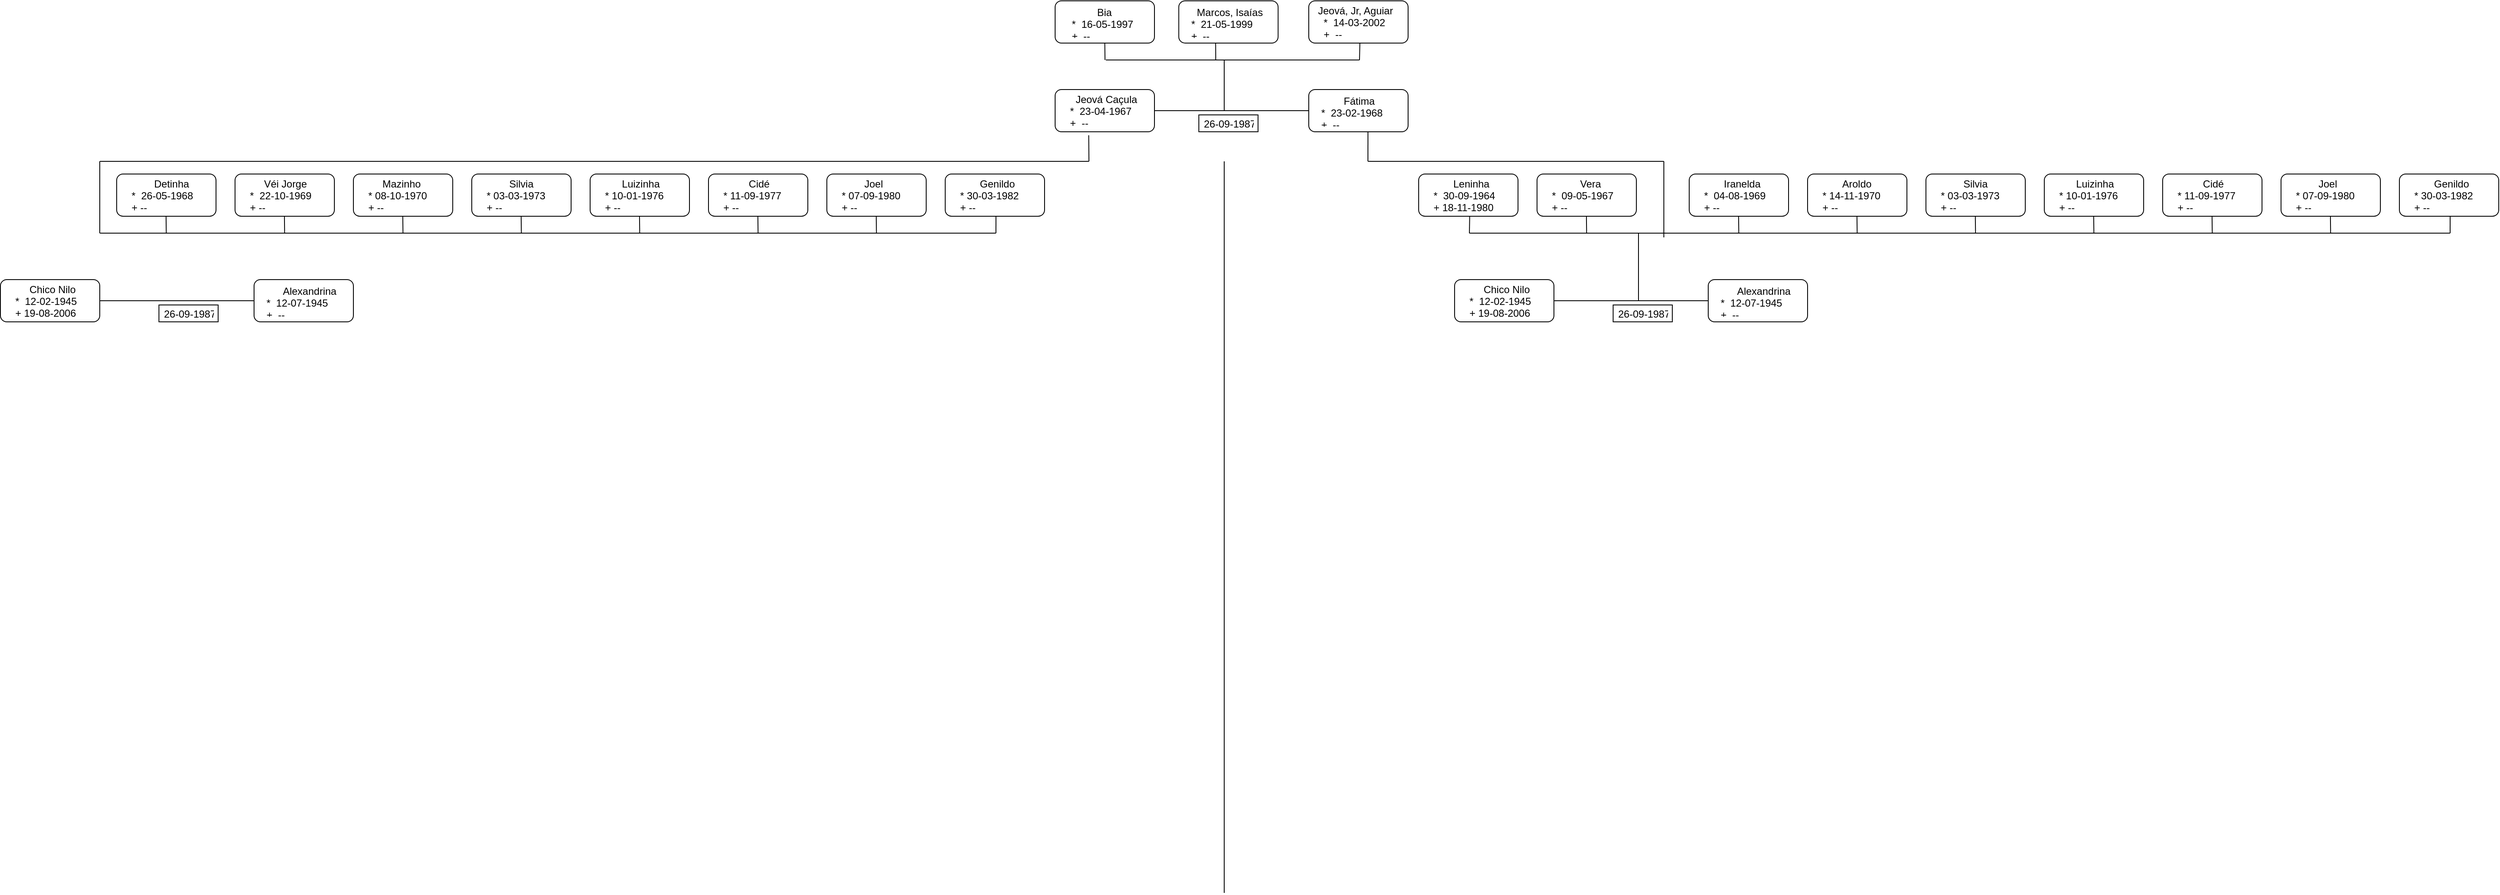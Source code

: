 <mxfile>
    <diagram id="dwh6Nt9CRi5pj_zk__ob" name="Página-1">
        <mxGraphModel dx="2546" dy="599" grid="1" gridSize="10" guides="1" tooltips="1" connect="1" arrows="1" fold="1" page="1" pageScale="1" pageWidth="850" pageHeight="1100" math="0" shadow="0">
            <root>
                <mxCell id="0"/>
                <mxCell id="1" parent="0"/>
                <mxCell id="18" value="" style="rounded=1;whiteSpace=wrap;html=1;" vertex="1" parent="1">
                    <mxGeometry x="386.25" y="50" width="117.5" height="50" as="geometry"/>
                </mxCell>
                <mxCell id="19" value="  Marcos, Isaías   - Marcos Isaías Tomas Aguiar&#10;*  21-05-1999       - realejo, crateús, ce&#10;+  --" style="text;strokeColor=none;fillColor=none;align=left;verticalAlign=middle;spacingLeft=4;spacingRight=4;overflow=hidden;points=[[0,0.5],[1,0.5]];portConstraint=eastwest;rotatable=0;" vertex="1" parent="1">
                    <mxGeometry x="395" y="55" width="100" height="40" as="geometry"/>
                </mxCell>
                <mxCell id="22" value="" style="rounded=1;whiteSpace=wrap;html=1;" vertex="1" parent="1">
                    <mxGeometry x="240" y="155" width="117.5" height="50" as="geometry"/>
                </mxCell>
                <mxCell id="23" value="    Jeová Caçula     - Jeová Caçula de Aguiar Júnior&#10;  *  23-04-1967       - nova olinda, crateús, &#10;  +  --" style="text;strokeColor=none;fillColor=none;align=left;verticalAlign=middle;spacingLeft=4;spacingRight=4;overflow=hidden;points=[[0,0.5],[1,0.5]];portConstraint=eastwest;rotatable=0;" vertex="1" parent="1">
                    <mxGeometry x="245" y="155" width="107.5" height="50" as="geometry"/>
                </mxCell>
                <mxCell id="24" value="" style="rounded=1;whiteSpace=wrap;html=1;" vertex="1" parent="1">
                    <mxGeometry x="540" y="155" width="117.5" height="50" as="geometry"/>
                </mxCell>
                <mxCell id="25" value="        Fátima          - Maria de Fátima Tomaz Aguiar&#10;*  23-02-1968       - melancia, coreaú, ce&#10;+  --" style="text;strokeColor=none;fillColor=none;align=left;verticalAlign=middle;spacingLeft=4;spacingRight=4;overflow=hidden;points=[[0,0.5],[1,0.5]];portConstraint=eastwest;rotatable=0;" vertex="1" parent="1">
                    <mxGeometry x="548.75" y="160" width="100" height="40" as="geometry"/>
                </mxCell>
                <mxCell id="27" value="" style="rounded=1;whiteSpace=wrap;html=1;" vertex="1" parent="1">
                    <mxGeometry x="712.5" y="380" width="117.5" height="50" as="geometry"/>
                </mxCell>
                <mxCell id="28" value="       Chico Nilo       - Francisco José Domingos&#10;  *  12-02-1945&#10;  + 19-08-2006" style="text;strokeColor=none;fillColor=none;align=left;verticalAlign=middle;spacingLeft=4;spacingRight=4;overflow=hidden;points=[[0,0.5],[1,0.5]];portConstraint=eastwest;rotatable=0;" vertex="1" parent="1">
                    <mxGeometry x="717.5" y="380" width="107.5" height="50" as="geometry"/>
                </mxCell>
                <mxCell id="29" value="" style="rounded=1;whiteSpace=wrap;html=1;" vertex="1" parent="1">
                    <mxGeometry x="1012.5" y="380" width="117.5" height="50" as="geometry"/>
                </mxCell>
                <mxCell id="30" value="      Alexandrina   - Alexandrina Tomaz Domingos&#10;*  12-07-1945&#10;+  --" style="text;strokeColor=none;fillColor=none;align=left;verticalAlign=middle;spacingLeft=4;spacingRight=4;overflow=hidden;points=[[0,0.5],[1,0.5]];portConstraint=eastwest;rotatable=0;" vertex="1" parent="1">
                    <mxGeometry x="1021.25" y="385" width="100" height="40" as="geometry"/>
                </mxCell>
                <mxCell id="31" value="" style="endArrow=none;html=1;" edge="1" parent="1">
                    <mxGeometry width="50" height="50" relative="1" as="geometry">
                        <mxPoint x="440" y="1106" as="sourcePoint"/>
                        <mxPoint x="440" y="240" as="targetPoint"/>
                    </mxGeometry>
                </mxCell>
                <mxCell id="32" value="" style="rounded=1;whiteSpace=wrap;html=1;" vertex="1" parent="1">
                    <mxGeometry x="670" y="255" width="117.5" height="50" as="geometry"/>
                </mxCell>
                <mxCell id="33" value="         Leninha         - Maria Lúcia TomazDomingos&#10;  *  30-09-1964       -  melancia, coreaú, ce&#10;  + 18-11-1980" style="text;strokeColor=none;fillColor=none;align=left;verticalAlign=middle;spacingLeft=4;spacingRight=4;overflow=hidden;points=[[0,0.5],[1,0.5]];portConstraint=eastwest;rotatable=0;" vertex="1" parent="1">
                    <mxGeometry x="675" y="255" width="107.5" height="50" as="geometry"/>
                </mxCell>
                <mxCell id="34" value="" style="rounded=1;whiteSpace=wrap;html=1;" vertex="1" parent="1">
                    <mxGeometry x="810" y="255" width="117.5" height="50" as="geometry"/>
                </mxCell>
                <mxCell id="35" value="            Vera           - Vera Lúcia Tomaz de Araújo&#10;  *  09-05-1967       - melancia, coreaú, ce&#10;  + --" style="text;strokeColor=none;fillColor=none;align=left;verticalAlign=middle;spacingLeft=4;spacingRight=4;overflow=hidden;points=[[0,0.5],[1,0.5]];portConstraint=eastwest;rotatable=0;" vertex="1" parent="1">
                    <mxGeometry x="815" y="255" width="107.5" height="50" as="geometry"/>
                </mxCell>
                <mxCell id="36" value="" style="rounded=1;whiteSpace=wrap;html=1;" vertex="1" parent="1">
                    <mxGeometry x="990" y="255" width="117.5" height="50" as="geometry"/>
                </mxCell>
                <mxCell id="37" value="         Iranelda         - Iranelda Maria TomazDomingos&#10;  *  04-08-1969       - melancia, coreaú, ce&#10;  + --" style="text;strokeColor=none;fillColor=none;align=left;verticalAlign=middle;spacingLeft=4;spacingRight=4;overflow=hidden;points=[[0,0.5],[1,0.5]];portConstraint=eastwest;rotatable=0;" vertex="1" parent="1">
                    <mxGeometry x="995" y="255" width="107.5" height="50" as="geometry"/>
                </mxCell>
                <mxCell id="38" value="" style="rounded=1;whiteSpace=wrap;html=1;" vertex="1" parent="1">
                    <mxGeometry x="1130" y="255" width="117.5" height="50" as="geometry"/>
                </mxCell>
                <mxCell id="39" value="         Aroldo            - José Aroldo Tomaz Domingos&#10;  * 14-11-1970         - melancia, coreaú, ce&#10;  + --" style="text;strokeColor=none;fillColor=none;align=left;verticalAlign=middle;spacingLeft=4;spacingRight=4;overflow=hidden;points=[[0,0.5],[1,0.5]];portConstraint=eastwest;rotatable=0;" vertex="1" parent="1">
                    <mxGeometry x="1135" y="255" width="107.5" height="50" as="geometry"/>
                </mxCell>
                <mxCell id="40" value="" style="rounded=1;whiteSpace=wrap;html=1;" vertex="1" parent="1">
                    <mxGeometry x="1270" y="255" width="117.5" height="50" as="geometry"/>
                </mxCell>
                <mxCell id="41" value="          Silvia            - Antonia Silvia Helena Tomaz Soares&#10;  * 03-03-1973        - melancia, coreaú, ce&#10;  + --" style="text;strokeColor=none;fillColor=none;align=left;verticalAlign=middle;spacingLeft=4;spacingRight=4;overflow=hidden;points=[[0,0.5],[1,0.5]];portConstraint=eastwest;rotatable=0;" vertex="1" parent="1">
                    <mxGeometry x="1275" y="255" width="107.5" height="50" as="geometry"/>
                </mxCell>
                <mxCell id="42" value="" style="rounded=1;whiteSpace=wrap;html=1;" vertex="1" parent="1">
                    <mxGeometry x="1410" y="255" width="117.5" height="50" as="geometry"/>
                </mxCell>
                <mxCell id="43" value="        Luizinha         - Luiza Maria Tomaz Domingos&#10;  * 10-01-1976        - melancia, coreaú, ce&#10;  + --" style="text;strokeColor=none;fillColor=none;align=left;verticalAlign=middle;spacingLeft=4;spacingRight=4;overflow=hidden;points=[[0,0.5],[1,0.5]];portConstraint=eastwest;rotatable=0;" vertex="1" parent="1">
                    <mxGeometry x="1415" y="255" width="107.5" height="50" as="geometry"/>
                </mxCell>
                <mxCell id="44" value="" style="rounded=1;whiteSpace=wrap;html=1;" vertex="1" parent="1">
                    <mxGeometry x="1550" y="255" width="117.5" height="50" as="geometry"/>
                </mxCell>
                <mxCell id="45" value="           Cidé             - Francisco Franscidé Tomaz Domingos&#10;  * 11-09-1977         - nova olinda, coreaú, ce&#10;  + --" style="text;strokeColor=none;fillColor=none;align=left;verticalAlign=middle;spacingLeft=4;spacingRight=4;overflow=hidden;points=[[0,0.5],[1,0.5]];portConstraint=eastwest;rotatable=0;" vertex="1" parent="1">
                    <mxGeometry x="1555" y="255" width="107.5" height="50" as="geometry"/>
                </mxCell>
                <mxCell id="46" value="" style="rounded=1;whiteSpace=wrap;html=1;" vertex="1" parent="1">
                    <mxGeometry x="1690" y="255" width="117.5" height="50" as="geometry"/>
                </mxCell>
                <mxCell id="47" value="          Joel              - Franscisco Joel Tomaz Domingos&#10;  * 07-09-1980         - nova olinda, coreaú, ce&#10;  + --" style="text;strokeColor=none;fillColor=none;align=left;verticalAlign=middle;spacingLeft=4;spacingRight=4;overflow=hidden;points=[[0,0.5],[1,0.5]];portConstraint=eastwest;rotatable=0;" vertex="1" parent="1">
                    <mxGeometry x="1695" y="255" width="107.5" height="50" as="geometry"/>
                </mxCell>
                <mxCell id="48" value="" style="rounded=1;whiteSpace=wrap;html=1;" vertex="1" parent="1">
                    <mxGeometry x="1830" y="255" width="117.5" height="50" as="geometry"/>
                </mxCell>
                <mxCell id="49" value="         Genildo          - Antonio Genildo Tomaz Domingos&#10;  * 30-03-1982         - nova olinda, coreaú, ce&#10;  + --" style="text;strokeColor=none;fillColor=none;align=left;verticalAlign=middle;spacingLeft=4;spacingRight=4;overflow=hidden;points=[[0,0.5],[1,0.5]];portConstraint=eastwest;rotatable=0;" vertex="1" parent="1">
                    <mxGeometry x="1835" y="255" width="107.5" height="50" as="geometry"/>
                </mxCell>
                <mxCell id="50" value="" style="endArrow=none;html=1;entryX=0;entryY=0.5;entryDx=0;entryDy=0;exitX=1;exitY=0.5;exitDx=0;exitDy=0;" edge="1" parent="1" source="22" target="24">
                    <mxGeometry width="50" height="50" relative="1" as="geometry">
                        <mxPoint x="380" y="260" as="sourcePoint"/>
                        <mxPoint x="430" y="210" as="targetPoint"/>
                    </mxGeometry>
                </mxCell>
                <mxCell id="51" value="" style="endArrow=none;html=1;entryX=0.371;entryY=1.002;entryDx=0;entryDy=0;entryPerimeter=0;" edge="1" parent="1" target="18">
                    <mxGeometry width="50" height="50" relative="1" as="geometry">
                        <mxPoint x="430" y="120" as="sourcePoint"/>
                        <mxPoint x="441" y="100" as="targetPoint"/>
                    </mxGeometry>
                </mxCell>
                <mxCell id="54" value="" style="endArrow=none;html=1;" edge="1" parent="1">
                    <mxGeometry width="50" height="50" relative="1" as="geometry">
                        <mxPoint x="300" y="120" as="sourcePoint"/>
                        <mxPoint x="600" y="120" as="targetPoint"/>
                    </mxGeometry>
                </mxCell>
                <mxCell id="55" value="" style="endArrow=none;html=1;" edge="1" parent="1">
                    <mxGeometry width="50" height="50" relative="1" as="geometry">
                        <mxPoint x="440" y="180" as="sourcePoint"/>
                        <mxPoint x="440" y="120" as="targetPoint"/>
                    </mxGeometry>
                </mxCell>
                <mxCell id="56" value="" style="endArrow=none;html=1;exitX=1;exitY=0.5;exitDx=0;exitDy=0;entryX=0;entryY=0.5;entryDx=0;entryDy=0;" edge="1" parent="1" source="27" target="29">
                    <mxGeometry width="50" height="50" relative="1" as="geometry">
                        <mxPoint x="990" y="395" as="sourcePoint"/>
                        <mxPoint x="1010" y="400" as="targetPoint"/>
                    </mxGeometry>
                </mxCell>
                <mxCell id="57" value="" style="endArrow=none;html=1;entryX=0.515;entryY=1;entryDx=0;entryDy=0;entryPerimeter=0;" edge="1" parent="1" target="33">
                    <mxGeometry width="50" height="50" relative="1" as="geometry">
                        <mxPoint x="730" y="325" as="sourcePoint"/>
                        <mxPoint x="728.41" y="305" as="targetPoint"/>
                    </mxGeometry>
                </mxCell>
                <mxCell id="58" value="" style="endArrow=none;html=1;entryX=0.5;entryY=1;entryDx=0;entryDy=0;" edge="1" parent="1">
                    <mxGeometry width="50" height="50" relative="1" as="geometry">
                        <mxPoint x="868.66" y="325" as="sourcePoint"/>
                        <mxPoint x="868.41" y="305" as="targetPoint"/>
                    </mxGeometry>
                </mxCell>
                <mxCell id="59" value="" style="endArrow=none;html=1;entryX=0.5;entryY=1;entryDx=0;entryDy=0;" edge="1" parent="1">
                    <mxGeometry width="50" height="50" relative="1" as="geometry">
                        <mxPoint x="1048.66" y="325" as="sourcePoint"/>
                        <mxPoint x="1048.41" y="305" as="targetPoint"/>
                    </mxGeometry>
                </mxCell>
                <mxCell id="60" value="" style="endArrow=none;html=1;entryX=0.5;entryY=1;entryDx=0;entryDy=0;" edge="1" parent="1">
                    <mxGeometry width="50" height="50" relative="1" as="geometry">
                        <mxPoint x="1188.66" y="325" as="sourcePoint"/>
                        <mxPoint x="1188.41" y="305" as="targetPoint"/>
                    </mxGeometry>
                </mxCell>
                <mxCell id="62" value="" style="endArrow=none;html=1;entryX=0.5;entryY=1;entryDx=0;entryDy=0;" edge="1" parent="1">
                    <mxGeometry width="50" height="50" relative="1" as="geometry">
                        <mxPoint x="1328.66" y="325" as="sourcePoint"/>
                        <mxPoint x="1328.41" y="305" as="targetPoint"/>
                    </mxGeometry>
                </mxCell>
                <mxCell id="63" value="" style="endArrow=none;html=1;entryX=0.5;entryY=1;entryDx=0;entryDy=0;" edge="1" parent="1">
                    <mxGeometry width="50" height="50" relative="1" as="geometry">
                        <mxPoint x="1468.66" y="325" as="sourcePoint"/>
                        <mxPoint x="1468.41" y="305" as="targetPoint"/>
                    </mxGeometry>
                </mxCell>
                <mxCell id="64" value="" style="endArrow=none;html=1;entryX=0.5;entryY=1;entryDx=0;entryDy=0;" edge="1" parent="1">
                    <mxGeometry width="50" height="50" relative="1" as="geometry">
                        <mxPoint x="1608.66" y="325" as="sourcePoint"/>
                        <mxPoint x="1608.41" y="305" as="targetPoint"/>
                    </mxGeometry>
                </mxCell>
                <mxCell id="65" value="" style="endArrow=none;html=1;entryX=0.5;entryY=1;entryDx=0;entryDy=0;" edge="1" parent="1">
                    <mxGeometry width="50" height="50" relative="1" as="geometry">
                        <mxPoint x="1748.66" y="325" as="sourcePoint"/>
                        <mxPoint x="1748.41" y="305" as="targetPoint"/>
                    </mxGeometry>
                </mxCell>
                <mxCell id="66" value="" style="endArrow=none;html=1;entryX=0.512;entryY=0.997;entryDx=0;entryDy=0;entryPerimeter=0;" edge="1" parent="1" target="49">
                    <mxGeometry width="50" height="50" relative="1" as="geometry">
                        <mxPoint x="1890" y="325" as="sourcePoint"/>
                        <mxPoint x="1888.41" y="305" as="targetPoint"/>
                    </mxGeometry>
                </mxCell>
                <mxCell id="67" value="" style="endArrow=none;html=1;" edge="1" parent="1">
                    <mxGeometry width="50" height="50" relative="1" as="geometry">
                        <mxPoint x="730" y="325" as="sourcePoint"/>
                        <mxPoint x="1890" y="325" as="targetPoint"/>
                    </mxGeometry>
                </mxCell>
                <mxCell id="68" value="" style="endArrow=none;html=1;" edge="1" parent="1">
                    <mxGeometry width="50" height="50" relative="1" as="geometry">
                        <mxPoint x="960" y="240" as="sourcePoint"/>
                        <mxPoint x="610" y="240" as="targetPoint"/>
                    </mxGeometry>
                </mxCell>
                <mxCell id="69" value="" style="endArrow=none;html=1;entryX=0.596;entryY=1.002;entryDx=0;entryDy=0;entryPerimeter=0;" edge="1" parent="1" target="24">
                    <mxGeometry width="50" height="50" relative="1" as="geometry">
                        <mxPoint x="610" y="240" as="sourcePoint"/>
                        <mxPoint x="598.56" y="205" as="targetPoint"/>
                    </mxGeometry>
                </mxCell>
                <mxCell id="70" value="" style="endArrow=none;html=1;" edge="1" parent="1">
                    <mxGeometry width="50" height="50" relative="1" as="geometry">
                        <mxPoint x="960" y="330" as="sourcePoint"/>
                        <mxPoint x="960" y="240" as="targetPoint"/>
                    </mxGeometry>
                </mxCell>
                <mxCell id="71" value="" style="endArrow=none;html=1;" edge="1" parent="1">
                    <mxGeometry width="50" height="50" relative="1" as="geometry">
                        <mxPoint x="930" y="405" as="sourcePoint"/>
                        <mxPoint x="930" y="325" as="targetPoint"/>
                    </mxGeometry>
                </mxCell>
                <mxCell id="76" value="" style="rounded=0;whiteSpace=wrap;html=1;" vertex="1" parent="1">
                    <mxGeometry x="410" y="185" width="70" height="20" as="geometry"/>
                </mxCell>
                <mxCell id="78" value="26-09-1987 independência, ce" style="text;strokeColor=none;fillColor=none;align=left;verticalAlign=middle;spacingLeft=4;spacingRight=4;overflow=hidden;points=[[0,0.5],[1,0.5]];portConstraint=eastwest;rotatable=0;" vertex="1" parent="1">
                    <mxGeometry x="410" y="185" width="70" height="20" as="geometry"/>
                </mxCell>
                <mxCell id="79" value="" style="rounded=0;whiteSpace=wrap;html=1;" vertex="1" parent="1">
                    <mxGeometry x="900" y="410" width="70" height="20" as="geometry"/>
                </mxCell>
                <mxCell id="80" value="26-09-1987 independência, ce" style="text;strokeColor=none;fillColor=none;align=left;verticalAlign=middle;spacingLeft=4;spacingRight=4;overflow=hidden;points=[[0,0.5],[1,0.5]];portConstraint=eastwest;rotatable=0;" vertex="1" parent="1">
                    <mxGeometry x="900" y="410" width="70" height="20" as="geometry"/>
                </mxCell>
                <mxCell id="82" value="" style="rounded=1;whiteSpace=wrap;html=1;" vertex="1" parent="1">
                    <mxGeometry x="-1007.5" y="380" width="117.5" height="50" as="geometry"/>
                </mxCell>
                <mxCell id="83" value="       Chico Nilo       - Francisco José Domingos&#10;  *  12-02-1945&#10;  + 19-08-2006" style="text;strokeColor=none;fillColor=none;align=left;verticalAlign=middle;spacingLeft=4;spacingRight=4;overflow=hidden;points=[[0,0.5],[1,0.5]];portConstraint=eastwest;rotatable=0;" vertex="1" parent="1">
                    <mxGeometry x="-1002.5" y="380" width="107.5" height="50" as="geometry"/>
                </mxCell>
                <mxCell id="84" value="" style="rounded=1;whiteSpace=wrap;html=1;" vertex="1" parent="1">
                    <mxGeometry x="-707.5" y="380" width="117.5" height="50" as="geometry"/>
                </mxCell>
                <mxCell id="85" value="      Alexandrina   - Alexandrina Tomaz Domingos&#10;*  12-07-1945&#10;+  --" style="text;strokeColor=none;fillColor=none;align=left;verticalAlign=middle;spacingLeft=4;spacingRight=4;overflow=hidden;points=[[0,0.5],[1,0.5]];portConstraint=eastwest;rotatable=0;" vertex="1" parent="1">
                    <mxGeometry x="-698.75" y="385" width="100" height="40" as="geometry"/>
                </mxCell>
                <mxCell id="88" value="" style="rounded=1;whiteSpace=wrap;html=1;" vertex="1" parent="1">
                    <mxGeometry x="-870" y="255" width="117.5" height="50" as="geometry"/>
                </mxCell>
                <mxCell id="89" value="          Detinha         -  Antonia Elizete De Aguiar&#10;  *  26-05-1968       - nova olinda, independencia, ce&#10;  + --" style="text;strokeColor=none;fillColor=none;align=left;verticalAlign=middle;spacingLeft=4;spacingRight=4;overflow=hidden;points=[[0,0.5],[1,0.5]];portConstraint=eastwest;rotatable=0;" vertex="1" parent="1">
                    <mxGeometry x="-865" y="255" width="107.5" height="50" as="geometry"/>
                </mxCell>
                <mxCell id="90" value="" style="rounded=1;whiteSpace=wrap;html=1;" vertex="1" parent="1">
                    <mxGeometry x="-730" y="255" width="117.5" height="50" as="geometry"/>
                </mxCell>
                <mxCell id="91" value="       Véi Jorge          - Jorge Luiz Caçula de Aguiar&#10;  *  22-10-1969       - nova olinda, independencia, ce&#10;  + --" style="text;strokeColor=none;fillColor=none;align=left;verticalAlign=middle;spacingLeft=4;spacingRight=4;overflow=hidden;points=[[0,0.5],[1,0.5]];portConstraint=eastwest;rotatable=0;" vertex="1" parent="1">
                    <mxGeometry x="-725" y="255" width="107.5" height="50" as="geometry"/>
                </mxCell>
                <mxCell id="92" value="" style="rounded=1;whiteSpace=wrap;html=1;" vertex="1" parent="1">
                    <mxGeometry x="-590" y="255" width="117.5" height="50" as="geometry"/>
                </mxCell>
                <mxCell id="93" value="       Mazinho            - Geosmar Caçula de Aguiar&#10;  * 08-10-1970         - nova olinda, independencia, ce&#10;  + --" style="text;strokeColor=none;fillColor=none;align=left;verticalAlign=middle;spacingLeft=4;spacingRight=4;overflow=hidden;points=[[0,0.5],[1,0.5]];portConstraint=eastwest;rotatable=0;" vertex="1" parent="1">
                    <mxGeometry x="-585" y="255" width="107.5" height="50" as="geometry"/>
                </mxCell>
                <mxCell id="94" value="" style="rounded=1;whiteSpace=wrap;html=1;" vertex="1" parent="1">
                    <mxGeometry x="-450" y="255" width="117.5" height="50" as="geometry"/>
                </mxCell>
                <mxCell id="95" value="          Silvia            - Antonia Silvia Helena Tomaz Soares&#10;  * 03-03-1973        - melancia, coreaú, ce&#10;  + --" style="text;strokeColor=none;fillColor=none;align=left;verticalAlign=middle;spacingLeft=4;spacingRight=4;overflow=hidden;points=[[0,0.5],[1,0.5]];portConstraint=eastwest;rotatable=0;" vertex="1" parent="1">
                    <mxGeometry x="-445" y="255" width="107.5" height="50" as="geometry"/>
                </mxCell>
                <mxCell id="96" value="" style="rounded=1;whiteSpace=wrap;html=1;" vertex="1" parent="1">
                    <mxGeometry x="-310" y="255" width="117.5" height="50" as="geometry"/>
                </mxCell>
                <mxCell id="97" value="        Luizinha         - Luiza Maria Tomaz Domingos&#10;  * 10-01-1976        - melancia, coreaú, ce&#10;  + --" style="text;strokeColor=none;fillColor=none;align=left;verticalAlign=middle;spacingLeft=4;spacingRight=4;overflow=hidden;points=[[0,0.5],[1,0.5]];portConstraint=eastwest;rotatable=0;" vertex="1" parent="1">
                    <mxGeometry x="-305" y="255" width="107.5" height="50" as="geometry"/>
                </mxCell>
                <mxCell id="98" value="" style="rounded=1;whiteSpace=wrap;html=1;" vertex="1" parent="1">
                    <mxGeometry x="-170" y="255" width="117.5" height="50" as="geometry"/>
                </mxCell>
                <mxCell id="99" value="           Cidé             - Francisco Franscidé Tomaz Domingos&#10;  * 11-09-1977         - nova olinda, coreaú, ce&#10;  + --" style="text;strokeColor=none;fillColor=none;align=left;verticalAlign=middle;spacingLeft=4;spacingRight=4;overflow=hidden;points=[[0,0.5],[1,0.5]];portConstraint=eastwest;rotatable=0;" vertex="1" parent="1">
                    <mxGeometry x="-165" y="255" width="107.5" height="50" as="geometry"/>
                </mxCell>
                <mxCell id="100" value="" style="rounded=1;whiteSpace=wrap;html=1;" vertex="1" parent="1">
                    <mxGeometry x="-30" y="255" width="117.5" height="50" as="geometry"/>
                </mxCell>
                <mxCell id="101" value="          Joel              - Franscisco Joel Tomaz Domingos&#10;  * 07-09-1980         - nova olinda, coreaú, ce&#10;  + --" style="text;strokeColor=none;fillColor=none;align=left;verticalAlign=middle;spacingLeft=4;spacingRight=4;overflow=hidden;points=[[0,0.5],[1,0.5]];portConstraint=eastwest;rotatable=0;" vertex="1" parent="1">
                    <mxGeometry x="-25" y="255" width="107.5" height="50" as="geometry"/>
                </mxCell>
                <mxCell id="102" value="" style="rounded=1;whiteSpace=wrap;html=1;" vertex="1" parent="1">
                    <mxGeometry x="110" y="255" width="117.5" height="50" as="geometry"/>
                </mxCell>
                <mxCell id="103" value="         Genildo          - Antonio Genildo Tomaz Domingos&#10;  * 30-03-1982         - nova olinda, coreaú, ce&#10;  + --" style="text;strokeColor=none;fillColor=none;align=left;verticalAlign=middle;spacingLeft=4;spacingRight=4;overflow=hidden;points=[[0,0.5],[1,0.5]];portConstraint=eastwest;rotatable=0;" vertex="1" parent="1">
                    <mxGeometry x="115" y="255" width="107.5" height="50" as="geometry"/>
                </mxCell>
                <mxCell id="104" value="" style="endArrow=none;html=1;exitX=1;exitY=0.5;exitDx=0;exitDy=0;entryX=0;entryY=0.5;entryDx=0;entryDy=0;" edge="1" parent="1" source="82" target="84">
                    <mxGeometry width="50" height="50" relative="1" as="geometry">
                        <mxPoint x="-730" y="395" as="sourcePoint"/>
                        <mxPoint x="-710" y="400" as="targetPoint"/>
                    </mxGeometry>
                </mxCell>
                <mxCell id="105" value="" style="endArrow=none;html=1;" edge="1" parent="1">
                    <mxGeometry width="50" height="50" relative="1" as="geometry">
                        <mxPoint x="-890" y="325" as="sourcePoint"/>
                        <mxPoint x="-890" y="240" as="targetPoint"/>
                    </mxGeometry>
                </mxCell>
                <mxCell id="106" value="" style="endArrow=none;html=1;entryX=0.5;entryY=1;entryDx=0;entryDy=0;" edge="1" parent="1">
                    <mxGeometry width="50" height="50" relative="1" as="geometry">
                        <mxPoint x="-811.34" y="325" as="sourcePoint"/>
                        <mxPoint x="-811.59" y="305" as="targetPoint"/>
                    </mxGeometry>
                </mxCell>
                <mxCell id="107" value="" style="endArrow=none;html=1;entryX=0.5;entryY=1;entryDx=0;entryDy=0;" edge="1" parent="1">
                    <mxGeometry width="50" height="50" relative="1" as="geometry">
                        <mxPoint x="-671.34" y="325" as="sourcePoint"/>
                        <mxPoint x="-671.59" y="305" as="targetPoint"/>
                    </mxGeometry>
                </mxCell>
                <mxCell id="108" value="" style="endArrow=none;html=1;entryX=0.5;entryY=1;entryDx=0;entryDy=0;" edge="1" parent="1">
                    <mxGeometry width="50" height="50" relative="1" as="geometry">
                        <mxPoint x="-531.34" y="325" as="sourcePoint"/>
                        <mxPoint x="-531.59" y="305" as="targetPoint"/>
                    </mxGeometry>
                </mxCell>
                <mxCell id="109" value="" style="endArrow=none;html=1;entryX=0.5;entryY=1;entryDx=0;entryDy=0;" edge="1" parent="1">
                    <mxGeometry width="50" height="50" relative="1" as="geometry">
                        <mxPoint x="-391.34" y="325" as="sourcePoint"/>
                        <mxPoint x="-391.59" y="305" as="targetPoint"/>
                    </mxGeometry>
                </mxCell>
                <mxCell id="110" value="" style="endArrow=none;html=1;entryX=0.5;entryY=1;entryDx=0;entryDy=0;" edge="1" parent="1">
                    <mxGeometry width="50" height="50" relative="1" as="geometry">
                        <mxPoint x="-251.34" y="325" as="sourcePoint"/>
                        <mxPoint x="-251.59" y="305" as="targetPoint"/>
                    </mxGeometry>
                </mxCell>
                <mxCell id="111" value="" style="endArrow=none;html=1;entryX=0.5;entryY=1;entryDx=0;entryDy=0;" edge="1" parent="1">
                    <mxGeometry width="50" height="50" relative="1" as="geometry">
                        <mxPoint x="-111.34" y="325" as="sourcePoint"/>
                        <mxPoint x="-111.59" y="305" as="targetPoint"/>
                    </mxGeometry>
                </mxCell>
                <mxCell id="112" value="" style="endArrow=none;html=1;entryX=0.5;entryY=1;entryDx=0;entryDy=0;" edge="1" parent="1">
                    <mxGeometry width="50" height="50" relative="1" as="geometry">
                        <mxPoint x="28.66" y="325" as="sourcePoint"/>
                        <mxPoint x="28.41" y="305" as="targetPoint"/>
                    </mxGeometry>
                </mxCell>
                <mxCell id="113" value="" style="endArrow=none;html=1;entryX=0.512;entryY=0.997;entryDx=0;entryDy=0;entryPerimeter=0;" edge="1" parent="1" target="103">
                    <mxGeometry width="50" height="50" relative="1" as="geometry">
                        <mxPoint x="170" y="325" as="sourcePoint"/>
                        <mxPoint x="168.41" y="305" as="targetPoint"/>
                    </mxGeometry>
                </mxCell>
                <mxCell id="114" value="" style="endArrow=none;html=1;" edge="1" parent="1">
                    <mxGeometry width="50" height="50" relative="1" as="geometry">
                        <mxPoint x="-890" y="325" as="sourcePoint"/>
                        <mxPoint x="170" y="325" as="targetPoint"/>
                    </mxGeometry>
                </mxCell>
                <mxCell id="117" value="" style="rounded=0;whiteSpace=wrap;html=1;" vertex="1" parent="1">
                    <mxGeometry x="-820" y="410" width="70" height="20" as="geometry"/>
                </mxCell>
                <mxCell id="118" value="26-09-1987 independência, ce" style="text;strokeColor=none;fillColor=none;align=left;verticalAlign=middle;spacingLeft=4;spacingRight=4;overflow=hidden;points=[[0,0.5],[1,0.5]];portConstraint=eastwest;rotatable=0;" vertex="1" parent="1">
                    <mxGeometry x="-820" y="410" width="70" height="20" as="geometry"/>
                </mxCell>
                <mxCell id="119" value="" style="endArrow=none;html=1;entryX=0.323;entryY=1.082;entryDx=0;entryDy=0;entryPerimeter=0;" edge="1" parent="1" target="23">
                    <mxGeometry width="50" height="50" relative="1" as="geometry">
                        <mxPoint x="280" y="240" as="sourcePoint"/>
                        <mxPoint x="250" y="270" as="targetPoint"/>
                    </mxGeometry>
                </mxCell>
                <mxCell id="120" value="" style="endArrow=none;html=1;" edge="1" parent="1">
                    <mxGeometry width="50" height="50" relative="1" as="geometry">
                        <mxPoint x="-890" y="240" as="sourcePoint"/>
                        <mxPoint x="280" y="240" as="targetPoint"/>
                    </mxGeometry>
                </mxCell>
                <mxCell id="121" value="" style="rounded=1;whiteSpace=wrap;html=1;" vertex="1" parent="1">
                    <mxGeometry x="540" y="50" width="117.5" height="50" as="geometry"/>
                </mxCell>
                <mxCell id="122" value="Jeová, Jr, Aguiar   - Jeová Caçula de Aguiar Júnior&#10;  *  14-03-2002       - realejo, crateús, ceará&#10;  +  --" style="text;strokeColor=none;fillColor=none;align=left;verticalAlign=middle;spacingLeft=4;spacingRight=4;overflow=hidden;points=[[0,0.5],[1,0.5]];portConstraint=eastwest;rotatable=0;" vertex="1" parent="1">
                    <mxGeometry x="545" y="50" width="107.5" height="50" as="geometry"/>
                </mxCell>
                <mxCell id="123" value="" style="endArrow=none;html=1;entryX=0.516;entryY=1.002;entryDx=0;entryDy=0;entryPerimeter=0;" edge="1" parent="1" target="122">
                    <mxGeometry width="50" height="50" relative="1" as="geometry">
                        <mxPoint x="600" y="120" as="sourcePoint"/>
                        <mxPoint x="750.9" y="108.8" as="targetPoint"/>
                    </mxGeometry>
                </mxCell>
                <mxCell id="124" value="" style="rounded=1;whiteSpace=wrap;html=1;" vertex="1" parent="1">
                    <mxGeometry x="240" y="50" width="117.5" height="50" as="geometry"/>
                </mxCell>
                <mxCell id="125" value="         Bia           - Maria Beatriz Tomaz Aguiar&#10;*  16-05-1997    - realejo, crateús, ce&#10;+  --" style="text;strokeColor=none;fillColor=none;align=left;verticalAlign=middle;spacingLeft=4;spacingRight=4;overflow=hidden;points=[[0,0.5],[1,0.5]];portConstraint=eastwest;rotatable=0;" vertex="1" parent="1">
                    <mxGeometry x="253.75" y="55" width="90" height="40" as="geometry"/>
                </mxCell>
                <mxCell id="126" value="" style="endArrow=none;html=1;entryX=0.5;entryY=1;entryDx=0;entryDy=0;" edge="1" parent="1" target="124">
                    <mxGeometry width="50" height="50" relative="1" as="geometry">
                        <mxPoint x="299" y="120" as="sourcePoint"/>
                        <mxPoint x="260" y="120" as="targetPoint"/>
                    </mxGeometry>
                </mxCell>
            </root>
        </mxGraphModel>
    </diagram>
</mxfile>